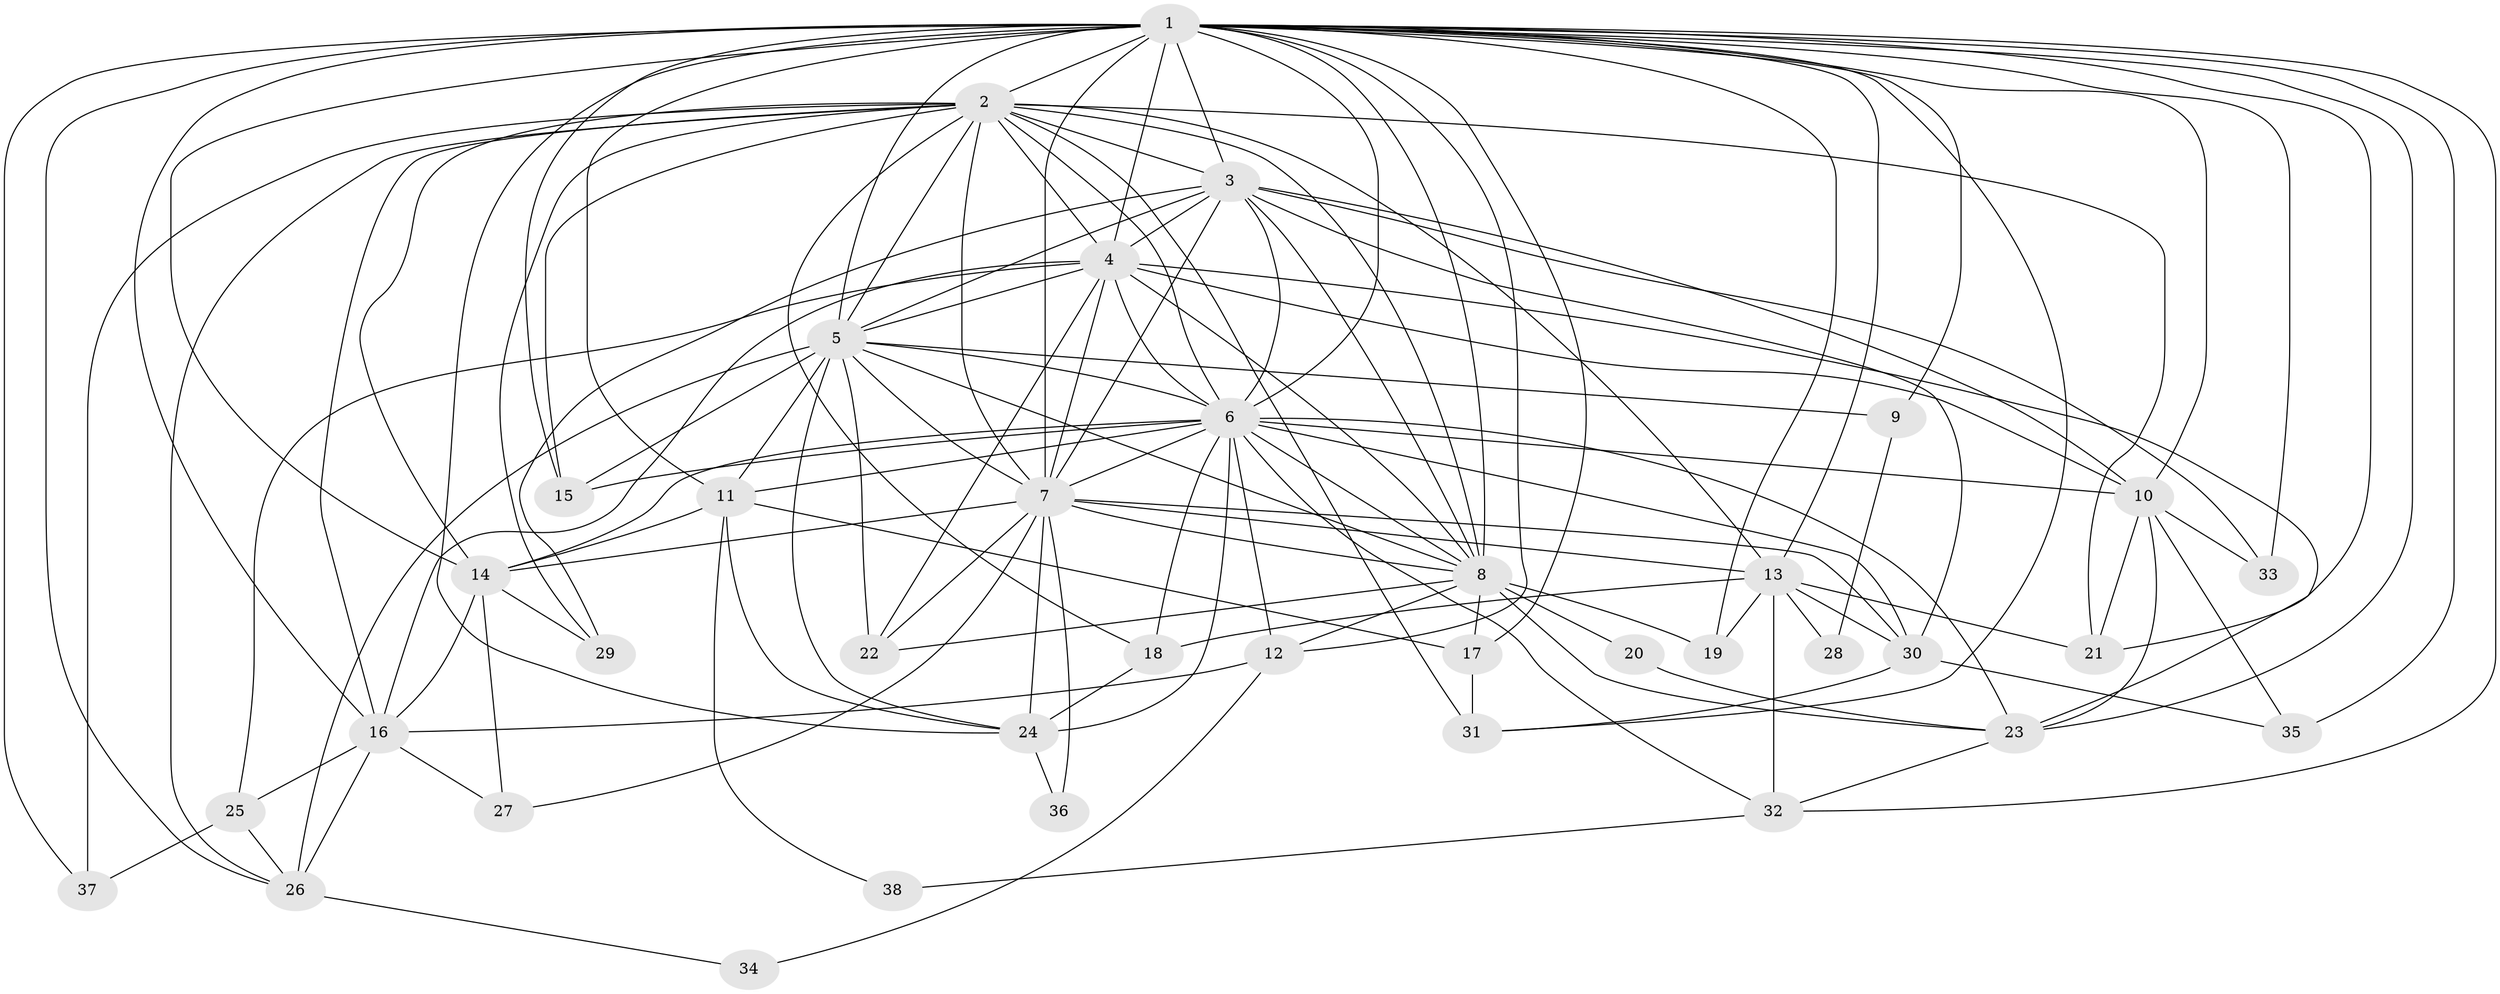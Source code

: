 // original degree distribution, {18: 0.017241379310344827, 23: 0.017241379310344827, 26: 0.008620689655172414, 16: 0.017241379310344827, 25: 0.008620689655172414, 28: 0.008620689655172414, 17: 0.008620689655172414, 4: 0.09482758620689655, 10: 0.008620689655172414, 6: 0.034482758620689655, 5: 0.02586206896551724, 3: 0.22413793103448276, 7: 0.008620689655172414, 2: 0.5086206896551724, 8: 0.008620689655172414}
// Generated by graph-tools (version 1.1) at 2025/49/03/04/25 22:49:42]
// undirected, 38 vertices, 129 edges
graph export_dot {
  node [color=gray90,style=filled];
  1;
  2;
  3;
  4;
  5;
  6;
  7;
  8;
  9;
  10;
  11;
  12;
  13;
  14;
  15;
  16;
  17;
  18;
  19;
  20;
  21;
  22;
  23;
  24;
  25;
  26;
  27;
  28;
  29;
  30;
  31;
  32;
  33;
  34;
  35;
  36;
  37;
  38;
  1 -- 2 [weight=2.0];
  1 -- 3 [weight=2.0];
  1 -- 4 [weight=19.0];
  1 -- 5 [weight=7.0];
  1 -- 6 [weight=3.0];
  1 -- 7 [weight=3.0];
  1 -- 8 [weight=2.0];
  1 -- 9 [weight=3.0];
  1 -- 10 [weight=2.0];
  1 -- 11 [weight=3.0];
  1 -- 12 [weight=1.0];
  1 -- 13 [weight=1.0];
  1 -- 14 [weight=2.0];
  1 -- 15 [weight=1.0];
  1 -- 16 [weight=2.0];
  1 -- 17 [weight=3.0];
  1 -- 19 [weight=4.0];
  1 -- 21 [weight=1.0];
  1 -- 23 [weight=1.0];
  1 -- 24 [weight=1.0];
  1 -- 26 [weight=1.0];
  1 -- 31 [weight=1.0];
  1 -- 32 [weight=1.0];
  1 -- 33 [weight=2.0];
  1 -- 35 [weight=1.0];
  1 -- 37 [weight=1.0];
  2 -- 3 [weight=2.0];
  2 -- 4 [weight=2.0];
  2 -- 5 [weight=1.0];
  2 -- 6 [weight=1.0];
  2 -- 7 [weight=2.0];
  2 -- 8 [weight=1.0];
  2 -- 13 [weight=5.0];
  2 -- 14 [weight=2.0];
  2 -- 15 [weight=1.0];
  2 -- 16 [weight=1.0];
  2 -- 18 [weight=1.0];
  2 -- 21 [weight=1.0];
  2 -- 26 [weight=1.0];
  2 -- 29 [weight=1.0];
  2 -- 31 [weight=1.0];
  2 -- 37 [weight=1.0];
  3 -- 4 [weight=3.0];
  3 -- 5 [weight=1.0];
  3 -- 6 [weight=1.0];
  3 -- 7 [weight=1.0];
  3 -- 8 [weight=1.0];
  3 -- 10 [weight=1.0];
  3 -- 29 [weight=1.0];
  3 -- 30 [weight=2.0];
  3 -- 33 [weight=1.0];
  4 -- 5 [weight=2.0];
  4 -- 6 [weight=3.0];
  4 -- 7 [weight=2.0];
  4 -- 8 [weight=2.0];
  4 -- 10 [weight=1.0];
  4 -- 16 [weight=1.0];
  4 -- 22 [weight=1.0];
  4 -- 23 [weight=1.0];
  4 -- 25 [weight=2.0];
  5 -- 6 [weight=2.0];
  5 -- 7 [weight=1.0];
  5 -- 8 [weight=1.0];
  5 -- 9 [weight=1.0];
  5 -- 11 [weight=1.0];
  5 -- 15 [weight=1.0];
  5 -- 22 [weight=3.0];
  5 -- 24 [weight=1.0];
  5 -- 26 [weight=3.0];
  6 -- 7 [weight=1.0];
  6 -- 8 [weight=2.0];
  6 -- 10 [weight=1.0];
  6 -- 11 [weight=1.0];
  6 -- 12 [weight=1.0];
  6 -- 14 [weight=3.0];
  6 -- 15 [weight=1.0];
  6 -- 18 [weight=3.0];
  6 -- 23 [weight=1.0];
  6 -- 24 [weight=1.0];
  6 -- 30 [weight=1.0];
  6 -- 32 [weight=1.0];
  7 -- 8 [weight=1.0];
  7 -- 13 [weight=1.0];
  7 -- 14 [weight=1.0];
  7 -- 22 [weight=1.0];
  7 -- 24 [weight=1.0];
  7 -- 27 [weight=1.0];
  7 -- 30 [weight=1.0];
  7 -- 36 [weight=1.0];
  8 -- 12 [weight=1.0];
  8 -- 17 [weight=1.0];
  8 -- 19 [weight=1.0];
  8 -- 20 [weight=1.0];
  8 -- 22 [weight=1.0];
  8 -- 23 [weight=1.0];
  9 -- 28 [weight=1.0];
  10 -- 21 [weight=1.0];
  10 -- 23 [weight=1.0];
  10 -- 33 [weight=1.0];
  10 -- 35 [weight=2.0];
  11 -- 14 [weight=1.0];
  11 -- 17 [weight=1.0];
  11 -- 24 [weight=1.0];
  11 -- 38 [weight=1.0];
  12 -- 16 [weight=1.0];
  12 -- 34 [weight=1.0];
  13 -- 18 [weight=2.0];
  13 -- 19 [weight=1.0];
  13 -- 21 [weight=1.0];
  13 -- 28 [weight=1.0];
  13 -- 30 [weight=1.0];
  13 -- 32 [weight=1.0];
  14 -- 16 [weight=1.0];
  14 -- 27 [weight=1.0];
  14 -- 29 [weight=1.0];
  16 -- 25 [weight=1.0];
  16 -- 26 [weight=1.0];
  16 -- 27 [weight=1.0];
  17 -- 31 [weight=1.0];
  18 -- 24 [weight=1.0];
  20 -- 23 [weight=1.0];
  23 -- 32 [weight=1.0];
  24 -- 36 [weight=1.0];
  25 -- 26 [weight=1.0];
  25 -- 37 [weight=1.0];
  26 -- 34 [weight=1.0];
  30 -- 31 [weight=1.0];
  30 -- 35 [weight=1.0];
  32 -- 38 [weight=1.0];
}
